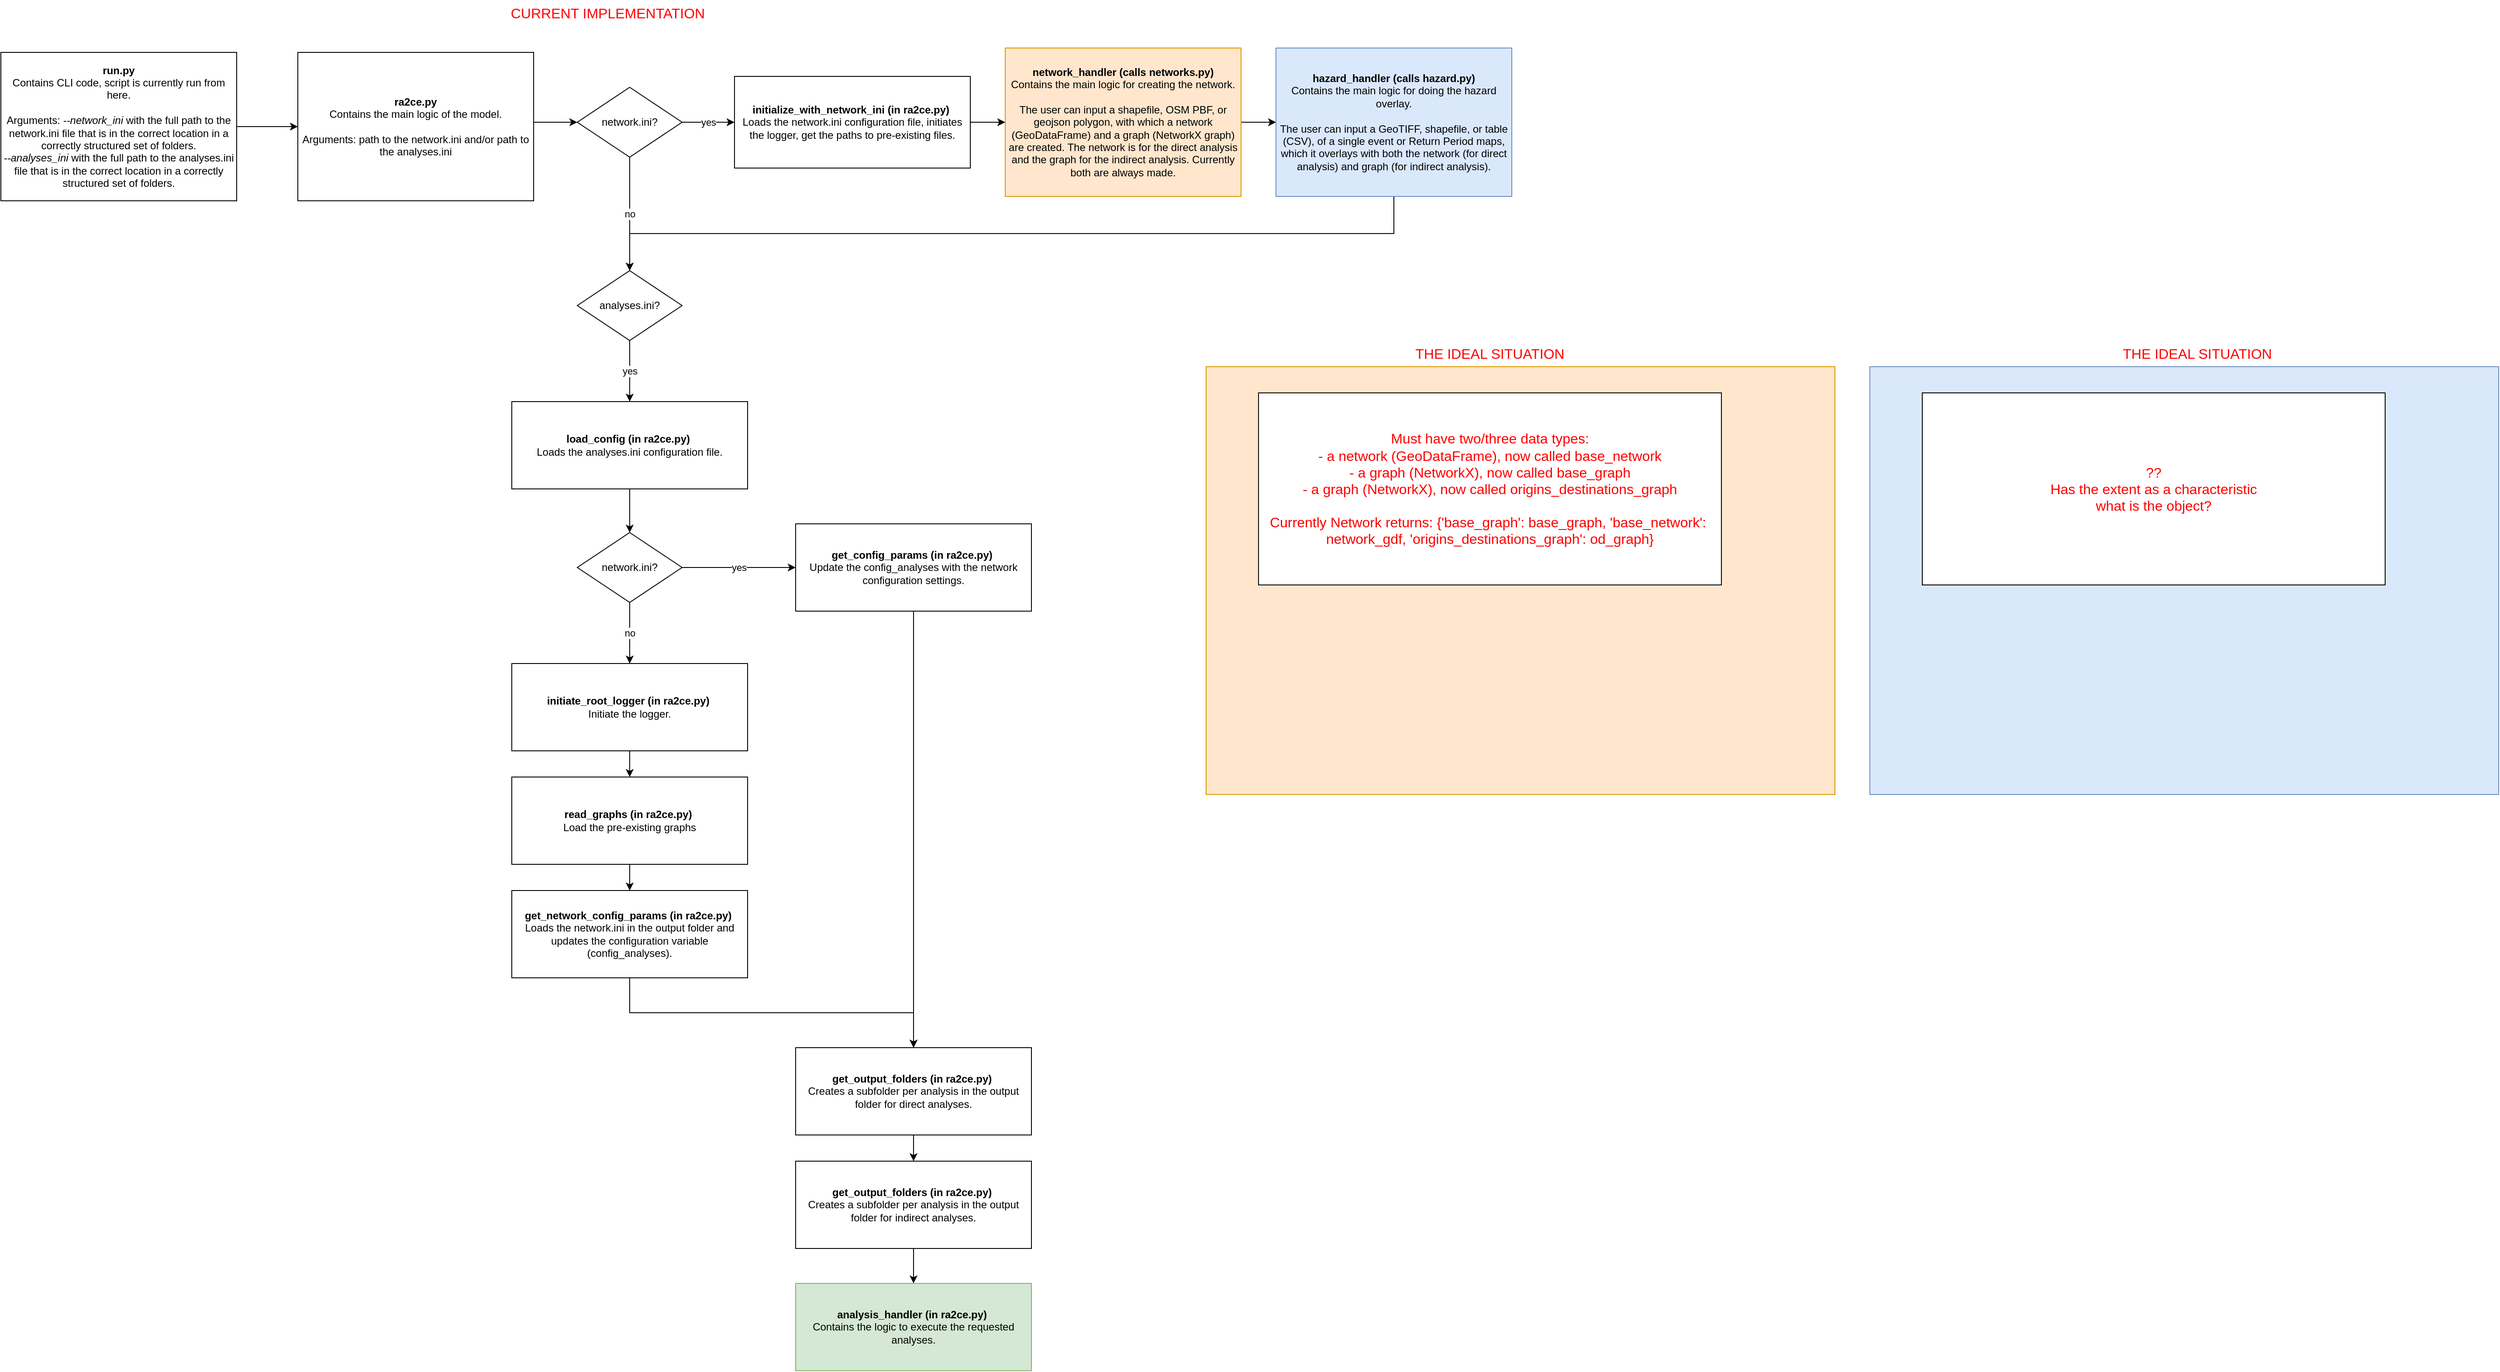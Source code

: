 <mxfile version="18.0.6" type="device"><diagram id="YuRt5TDgl05vXtB-JFR2" name="Page-1"><mxGraphModel dx="2076" dy="1298" grid="1" gridSize="10" guides="1" tooltips="1" connect="1" arrows="1" fold="1" page="1" pageScale="1" pageWidth="3300" pageHeight="2339" math="0" shadow="0"><root><mxCell id="0"/><mxCell id="1" parent="0"/><mxCell id="MfYYAJhQMaY_kHU6Vd9h-3" style="edgeStyle=orthogonalEdgeStyle;rounded=0;orthogonalLoop=1;jettySize=auto;html=1;exitX=1;exitY=0.5;exitDx=0;exitDy=0;" edge="1" parent="1" source="MfYYAJhQMaY_kHU6Vd9h-1" target="MfYYAJhQMaY_kHU6Vd9h-2"><mxGeometry relative="1" as="geometry"/></mxCell><mxCell id="MfYYAJhQMaY_kHU6Vd9h-1" value="&lt;b&gt;run.py&lt;/b&gt;&lt;br&gt;Contains CLI code, script is currently run from here.&lt;br&gt;&lt;br&gt;Arguments: &lt;i&gt;--network_ini &lt;/i&gt;with the full path to the network.ini file that is in the correct location in a correctly structured set of folders.&lt;br&gt;&lt;i&gt;--analyses_ini&amp;nbsp;&lt;/i&gt;with the full path to the analyses.ini file that is in the correct location in a correctly structured set of folders." style="rounded=0;whiteSpace=wrap;html=1;" vertex="1" parent="1"><mxGeometry x="90" y="310" width="270" height="170" as="geometry"/></mxCell><mxCell id="MfYYAJhQMaY_kHU6Vd9h-8" style="edgeStyle=orthogonalEdgeStyle;rounded=0;orthogonalLoop=1;jettySize=auto;html=1;exitX=1;exitY=0.5;exitDx=0;exitDy=0;entryX=0;entryY=0.5;entryDx=0;entryDy=0;" edge="1" parent="1" source="MfYYAJhQMaY_kHU6Vd9h-2" target="MfYYAJhQMaY_kHU6Vd9h-7"><mxGeometry relative="1" as="geometry"><Array as="points"><mxPoint x="700" y="390"/></Array></mxGeometry></mxCell><mxCell id="MfYYAJhQMaY_kHU6Vd9h-2" value="&lt;b&gt;ra2ce.py&lt;/b&gt;&lt;br&gt;Contains the main logic of the model.&lt;br&gt;&lt;br&gt;Arguments: path to the network.ini and/or path to the analyses.ini" style="rounded=0;whiteSpace=wrap;html=1;" vertex="1" parent="1"><mxGeometry x="430" y="310" width="270" height="170" as="geometry"/></mxCell><mxCell id="MfYYAJhQMaY_kHU6Vd9h-10" style="edgeStyle=orthogonalEdgeStyle;rounded=0;orthogonalLoop=1;jettySize=auto;html=1;exitX=1;exitY=0.5;exitDx=0;exitDy=0;entryX=0;entryY=0.5;entryDx=0;entryDy=0;" edge="1" parent="1" source="MfYYAJhQMaY_kHU6Vd9h-4" target="MfYYAJhQMaY_kHU6Vd9h-5"><mxGeometry relative="1" as="geometry"/></mxCell><mxCell id="MfYYAJhQMaY_kHU6Vd9h-4" value="&lt;b&gt;network_handler (calls&amp;nbsp;&lt;/b&gt;&lt;b&gt;networks.py)&lt;/b&gt;&lt;br&gt;Contains the main logic for creating the network.&lt;br&gt;&lt;br&gt;The user can input a shapefile, OSM PBF, or geojson polygon, with which a network (GeoDataFrame) and a graph (NetworkX graph) are created. The network is for the direct analysis and the graph for the indirect analysis. Currently both are always made." style="rounded=0;whiteSpace=wrap;html=1;fillColor=#ffe6cc;strokeColor=#d79b00;" vertex="1" parent="1"><mxGeometry x="1240" y="305" width="270" height="170" as="geometry"/></mxCell><mxCell id="MfYYAJhQMaY_kHU6Vd9h-14" style="edgeStyle=orthogonalEdgeStyle;rounded=0;orthogonalLoop=1;jettySize=auto;html=1;exitX=0.5;exitY=1;exitDx=0;exitDy=0;" edge="1" parent="1" source="MfYYAJhQMaY_kHU6Vd9h-5" target="MfYYAJhQMaY_kHU6Vd9h-11"><mxGeometry relative="1" as="geometry"/></mxCell><mxCell id="MfYYAJhQMaY_kHU6Vd9h-5" value="&lt;b&gt;hazard_handler (calls&amp;nbsp;&lt;/b&gt;&lt;b&gt;hazard.py)&lt;/b&gt;&lt;br&gt;Contains the main logic for doing the hazard overlay. &lt;br&gt;&lt;br&gt;The user can input a GeoTIFF, shapefile, or table (CSV), of a single event or Return Period maps, which it overlays with both the network (for direct analysis) and graph (for indirect analysis)." style="rounded=0;whiteSpace=wrap;html=1;fillColor=#dae8fc;strokeColor=#6c8ebf;" vertex="1" parent="1"><mxGeometry x="1550" y="305" width="270" height="170" as="geometry"/></mxCell><mxCell id="MfYYAJhQMaY_kHU6Vd9h-9" value="" style="edgeStyle=orthogonalEdgeStyle;rounded=0;orthogonalLoop=1;jettySize=auto;html=1;exitX=1;exitY=0.5;exitDx=0;exitDy=0;entryX=0;entryY=0.5;entryDx=0;entryDy=0;startArrow=none;" edge="1" parent="1" source="MfYYAJhQMaY_kHU6Vd9h-15" target="MfYYAJhQMaY_kHU6Vd9h-4"><mxGeometry relative="1" as="geometry"/></mxCell><mxCell id="MfYYAJhQMaY_kHU6Vd9h-13" value="no" style="edgeStyle=orthogonalEdgeStyle;rounded=0;orthogonalLoop=1;jettySize=auto;html=1;exitX=0.5;exitY=1;exitDx=0;exitDy=0;entryX=0.5;entryY=0;entryDx=0;entryDy=0;" edge="1" parent="1" source="MfYYAJhQMaY_kHU6Vd9h-7" target="MfYYAJhQMaY_kHU6Vd9h-11"><mxGeometry relative="1" as="geometry"/></mxCell><mxCell id="MfYYAJhQMaY_kHU6Vd9h-17" value="yes" style="edgeStyle=orthogonalEdgeStyle;rounded=0;orthogonalLoop=1;jettySize=auto;html=1;exitX=1;exitY=0.5;exitDx=0;exitDy=0;entryX=0;entryY=0.5;entryDx=0;entryDy=0;" edge="1" parent="1" source="MfYYAJhQMaY_kHU6Vd9h-7" target="MfYYAJhQMaY_kHU6Vd9h-15"><mxGeometry relative="1" as="geometry"/></mxCell><mxCell id="MfYYAJhQMaY_kHU6Vd9h-7" value="network.ini?" style="rhombus;whiteSpace=wrap;html=1;" vertex="1" parent="1"><mxGeometry x="750" y="350" width="120" height="80" as="geometry"/></mxCell><mxCell id="MfYYAJhQMaY_kHU6Vd9h-20" value="yes" style="edgeStyle=orthogonalEdgeStyle;rounded=0;orthogonalLoop=1;jettySize=auto;html=1;exitX=0.5;exitY=1;exitDx=0;exitDy=0;" edge="1" parent="1" source="MfYYAJhQMaY_kHU6Vd9h-11" target="MfYYAJhQMaY_kHU6Vd9h-19"><mxGeometry relative="1" as="geometry"/></mxCell><mxCell id="MfYYAJhQMaY_kHU6Vd9h-11" value="analyses.ini?" style="rhombus;whiteSpace=wrap;html=1;" vertex="1" parent="1"><mxGeometry x="750" y="560" width="120" height="80" as="geometry"/></mxCell><mxCell id="MfYYAJhQMaY_kHU6Vd9h-15" value="&lt;b&gt;initialize_with_network_ini (in ra2ce.py)&amp;nbsp;&lt;/b&gt;&lt;br&gt;Loads the network.ini configuration file, initiates the logger, get the paths to pre-existing files." style="rounded=0;whiteSpace=wrap;html=1;" vertex="1" parent="1"><mxGeometry x="930" y="337.5" width="270" height="105" as="geometry"/></mxCell><mxCell id="MfYYAJhQMaY_kHU6Vd9h-23" value="yes" style="edgeStyle=orthogonalEdgeStyle;rounded=0;orthogonalLoop=1;jettySize=auto;html=1;exitX=1;exitY=0.5;exitDx=0;exitDy=0;entryX=0;entryY=0.5;entryDx=0;entryDy=0;" edge="1" parent="1" source="MfYYAJhQMaY_kHU6Vd9h-18" target="MfYYAJhQMaY_kHU6Vd9h-22"><mxGeometry relative="1" as="geometry"/></mxCell><mxCell id="MfYYAJhQMaY_kHU6Vd9h-25" value="no" style="edgeStyle=orthogonalEdgeStyle;rounded=0;orthogonalLoop=1;jettySize=auto;html=1;exitX=0.5;exitY=1;exitDx=0;exitDy=0;" edge="1" parent="1" source="MfYYAJhQMaY_kHU6Vd9h-18" target="MfYYAJhQMaY_kHU6Vd9h-24"><mxGeometry relative="1" as="geometry"/></mxCell><mxCell id="MfYYAJhQMaY_kHU6Vd9h-18" value="network.ini?" style="rhombus;whiteSpace=wrap;html=1;" vertex="1" parent="1"><mxGeometry x="750" y="860" width="120" height="80" as="geometry"/></mxCell><mxCell id="MfYYAJhQMaY_kHU6Vd9h-21" value="" style="edgeStyle=orthogonalEdgeStyle;rounded=0;orthogonalLoop=1;jettySize=auto;html=1;exitX=0.5;exitY=1;exitDx=0;exitDy=0;" edge="1" parent="1" source="MfYYAJhQMaY_kHU6Vd9h-19" target="MfYYAJhQMaY_kHU6Vd9h-18"><mxGeometry relative="1" as="geometry"/></mxCell><mxCell id="MfYYAJhQMaY_kHU6Vd9h-19" value="&lt;b&gt;load_config (in ra2ce.py)&amp;nbsp;&lt;/b&gt;&lt;br&gt;Loads the analyses.ini configuration file." style="rounded=0;whiteSpace=wrap;html=1;" vertex="1" parent="1"><mxGeometry x="675" y="710" width="270" height="100" as="geometry"/></mxCell><mxCell id="MfYYAJhQMaY_kHU6Vd9h-33" style="edgeStyle=orthogonalEdgeStyle;rounded=0;orthogonalLoop=1;jettySize=auto;html=1;exitX=0.5;exitY=1;exitDx=0;exitDy=0;" edge="1" parent="1" source="MfYYAJhQMaY_kHU6Vd9h-22" target="MfYYAJhQMaY_kHU6Vd9h-30"><mxGeometry relative="1" as="geometry"/></mxCell><mxCell id="MfYYAJhQMaY_kHU6Vd9h-22" value="&lt;b&gt;get_config_params (in ra2ce.py)&amp;nbsp;&lt;/b&gt;&lt;br&gt;Update the config_analyses with the network configuration settings." style="rounded=0;whiteSpace=wrap;html=1;" vertex="1" parent="1"><mxGeometry x="1000" y="850" width="270" height="100" as="geometry"/></mxCell><mxCell id="MfYYAJhQMaY_kHU6Vd9h-27" style="edgeStyle=orthogonalEdgeStyle;rounded=0;orthogonalLoop=1;jettySize=auto;html=1;exitX=0.5;exitY=1;exitDx=0;exitDy=0;entryX=0.5;entryY=0;entryDx=0;entryDy=0;" edge="1" parent="1" source="MfYYAJhQMaY_kHU6Vd9h-24" target="MfYYAJhQMaY_kHU6Vd9h-26"><mxGeometry relative="1" as="geometry"/></mxCell><mxCell id="MfYYAJhQMaY_kHU6Vd9h-24" value="&lt;b&gt;initiate_root_logger (in ra2ce.py)&amp;nbsp;&lt;/b&gt;&lt;br&gt;Initiate the logger." style="rounded=0;whiteSpace=wrap;html=1;" vertex="1" parent="1"><mxGeometry x="675" y="1010" width="270" height="100" as="geometry"/></mxCell><mxCell id="MfYYAJhQMaY_kHU6Vd9h-29" style="edgeStyle=orthogonalEdgeStyle;rounded=0;orthogonalLoop=1;jettySize=auto;html=1;exitX=0.5;exitY=1;exitDx=0;exitDy=0;entryX=0.5;entryY=0;entryDx=0;entryDy=0;" edge="1" parent="1" source="MfYYAJhQMaY_kHU6Vd9h-26" target="MfYYAJhQMaY_kHU6Vd9h-28"><mxGeometry relative="1" as="geometry"/></mxCell><mxCell id="MfYYAJhQMaY_kHU6Vd9h-26" value="&lt;b&gt;read_graphs (in ra2ce.py)&amp;nbsp;&lt;/b&gt;&lt;br&gt;Load the pre-existing graphs" style="rounded=0;whiteSpace=wrap;html=1;" vertex="1" parent="1"><mxGeometry x="675" y="1140" width="270" height="100" as="geometry"/></mxCell><mxCell id="MfYYAJhQMaY_kHU6Vd9h-32" style="edgeStyle=orthogonalEdgeStyle;rounded=0;orthogonalLoop=1;jettySize=auto;html=1;exitX=0.5;exitY=1;exitDx=0;exitDy=0;" edge="1" parent="1" source="MfYYAJhQMaY_kHU6Vd9h-28" target="MfYYAJhQMaY_kHU6Vd9h-30"><mxGeometry relative="1" as="geometry"/></mxCell><mxCell id="MfYYAJhQMaY_kHU6Vd9h-28" value="&lt;b&gt;get_network_config_params (in ra2ce.py)&amp;nbsp;&lt;/b&gt;&lt;br&gt;Loads the network.ini in the output folder and updates the configuration variable (config_analyses)." style="rounded=0;whiteSpace=wrap;html=1;" vertex="1" parent="1"><mxGeometry x="675" y="1270" width="270" height="100" as="geometry"/></mxCell><mxCell id="MfYYAJhQMaY_kHU6Vd9h-35" style="edgeStyle=orthogonalEdgeStyle;rounded=0;orthogonalLoop=1;jettySize=auto;html=1;exitX=0.5;exitY=1;exitDx=0;exitDy=0;entryX=0.5;entryY=0;entryDx=0;entryDy=0;" edge="1" parent="1" source="MfYYAJhQMaY_kHU6Vd9h-30" target="MfYYAJhQMaY_kHU6Vd9h-34"><mxGeometry relative="1" as="geometry"/></mxCell><mxCell id="MfYYAJhQMaY_kHU6Vd9h-30" value="&lt;b&gt;get_output_folders (in ra2ce.py)&amp;nbsp;&lt;/b&gt;&lt;br&gt;Creates a subfolder per analysis in the output folder for direct analyses." style="rounded=0;whiteSpace=wrap;html=1;" vertex="1" parent="1"><mxGeometry x="1000" y="1450" width="270" height="100" as="geometry"/></mxCell><mxCell id="MfYYAJhQMaY_kHU6Vd9h-37" style="edgeStyle=orthogonalEdgeStyle;rounded=0;orthogonalLoop=1;jettySize=auto;html=1;exitX=0.5;exitY=1;exitDx=0;exitDy=0;entryX=0.5;entryY=0;entryDx=0;entryDy=0;" edge="1" parent="1" source="MfYYAJhQMaY_kHU6Vd9h-34" target="MfYYAJhQMaY_kHU6Vd9h-36"><mxGeometry relative="1" as="geometry"/></mxCell><mxCell id="MfYYAJhQMaY_kHU6Vd9h-34" value="&lt;b&gt;get_output_folders (in ra2ce.py)&amp;nbsp;&lt;/b&gt;&lt;br&gt;Creates a subfolder per analysis in the output folder for indirect analyses." style="rounded=0;whiteSpace=wrap;html=1;" vertex="1" parent="1"><mxGeometry x="1000" y="1580" width="270" height="100" as="geometry"/></mxCell><mxCell id="MfYYAJhQMaY_kHU6Vd9h-36" value="&lt;b&gt;analysis_handler (in ra2ce.py)&amp;nbsp;&lt;/b&gt;&lt;br&gt;Contains the logic to execute the requested analyses." style="rounded=0;whiteSpace=wrap;html=1;fillColor=#d5e8d4;strokeColor=#82b366;" vertex="1" parent="1"><mxGeometry x="1000" y="1720" width="270" height="100" as="geometry"/></mxCell><mxCell id="MfYYAJhQMaY_kHU6Vd9h-38" value="" style="rounded=0;whiteSpace=wrap;html=1;fillColor=#ffe6cc;strokeColor=#d79b00;" vertex="1" parent="1"><mxGeometry x="1470" y="670" width="720" height="490" as="geometry"/></mxCell><mxCell id="MfYYAJhQMaY_kHU6Vd9h-40" value="&lt;font color=&quot;#ff0000&quot; style=&quot;font-size: 16px;&quot;&gt;THE IDEAL SITUATION&lt;/font&gt;" style="text;html=1;strokeColor=none;fillColor=none;align=center;verticalAlign=middle;whiteSpace=wrap;rounded=0;" vertex="1" parent="1"><mxGeometry x="1520" y="640" width="550" height="30" as="geometry"/></mxCell><mxCell id="MfYYAJhQMaY_kHU6Vd9h-41" value="" style="rounded=0;whiteSpace=wrap;html=1;fillColor=#dae8fc;strokeColor=#6c8ebf;" vertex="1" parent="1"><mxGeometry x="2230" y="670" width="720" height="490" as="geometry"/></mxCell><mxCell id="MfYYAJhQMaY_kHU6Vd9h-42" value="&lt;font color=&quot;#ff0000&quot; style=&quot;font-size: 16px;&quot;&gt;THE IDEAL SITUATION&lt;/font&gt;" style="text;html=1;strokeColor=none;fillColor=none;align=center;verticalAlign=middle;whiteSpace=wrap;rounded=0;" vertex="1" parent="1"><mxGeometry x="2330" y="640" width="550" height="30" as="geometry"/></mxCell><mxCell id="MfYYAJhQMaY_kHU6Vd9h-43" value="&lt;font color=&quot;#ff0000&quot; style=&quot;font-size: 16px;&quot;&gt;CURRENT IMPLEMENTATION&lt;/font&gt;" style="text;html=1;strokeColor=none;fillColor=none;align=center;verticalAlign=middle;whiteSpace=wrap;rounded=0;" vertex="1" parent="1"><mxGeometry x="510" y="250" width="550" height="30" as="geometry"/></mxCell><mxCell id="MfYYAJhQMaY_kHU6Vd9h-45" value="Must have two/three data types:&lt;br&gt;- a network (GeoDataFrame), now called base_network&lt;br&gt;- a graph (NetworkX), now called base_graph&lt;br&gt;- a graph (NetworkX), now called origins_destinations_graph&lt;br&gt;&lt;br&gt;Currently Network returns: {'base_graph': base_graph, 'base_network':&amp;nbsp; network_gdf, 'origins_destinations_graph': od_graph}" style="rounded=0;whiteSpace=wrap;html=1;fontSize=16;fontColor=#FF0000;" vertex="1" parent="1"><mxGeometry x="1530" y="700" width="530" height="220" as="geometry"/></mxCell><mxCell id="MfYYAJhQMaY_kHU6Vd9h-47" value="??&lt;br&gt;Has the extent as a characteristic&lt;br&gt;what is the object?" style="rounded=0;whiteSpace=wrap;html=1;fontSize=16;fontColor=#FF0000;" vertex="1" parent="1"><mxGeometry x="2290" y="700" width="530" height="220" as="geometry"/></mxCell></root></mxGraphModel></diagram></mxfile>